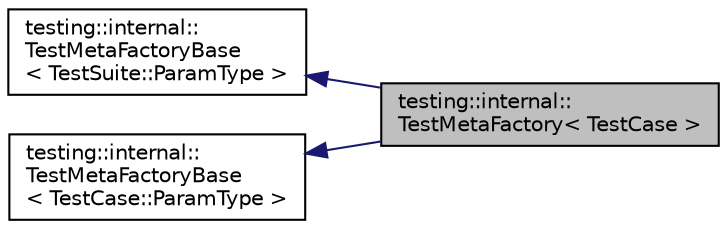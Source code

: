 digraph "testing::internal::TestMetaFactory&lt; TestCase &gt;"
{
  edge [fontname="Helvetica",fontsize="10",labelfontname="Helvetica",labelfontsize="10"];
  node [fontname="Helvetica",fontsize="10",shape=record];
  rankdir="LR";
  Node3 [label="testing::internal::\lTestMetaFactory\< TestCase \>",height=0.2,width=0.4,color="black", fillcolor="grey75", style="filled", fontcolor="black"];
  Node4 -> Node3 [dir="back",color="midnightblue",fontsize="10",style="solid",fontname="Helvetica"];
  Node4 [label="testing::internal::\lTestMetaFactoryBase\l\< TestSuite::ParamType \>",height=0.2,width=0.4,color="black", fillcolor="white", style="filled",URL="$classtesting_1_1internal_1_1_test_meta_factory_base.html"];
  Node5 -> Node3 [dir="back",color="midnightblue",fontsize="10",style="solid",fontname="Helvetica"];
  Node5 [label="testing::internal::\lTestMetaFactoryBase\l\< TestCase::ParamType \>",height=0.2,width=0.4,color="black", fillcolor="white", style="filled",URL="$classtesting_1_1internal_1_1_test_meta_factory_base.html"];
}
